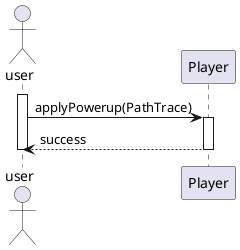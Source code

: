 @startuml
actor user

participant Player as P
'participant Game as G
'participant Paddle as pad
'participant Ball as B

activate user
user -> P: applyPowerup(PathTrace)
activate P
P --> user: success
deactivate P
        
deactivate user
@enduml
